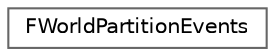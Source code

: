 digraph "Graphical Class Hierarchy"
{
 // INTERACTIVE_SVG=YES
 // LATEX_PDF_SIZE
  bgcolor="transparent";
  edge [fontname=Helvetica,fontsize=10,labelfontname=Helvetica,labelfontsize=10];
  node [fontname=Helvetica,fontsize=10,shape=box,height=0.2,width=0.4];
  rankdir="LR";
  Node0 [id="Node000000",label="FWorldPartitionEvents",height=0.2,width=0.4,color="grey40", fillcolor="white", style="filled",URL="$d4/d02/structFWorldPartitionEvents.html",tooltip="Helper class allows UWorldPartition to broadcast UWorld events."];
}
